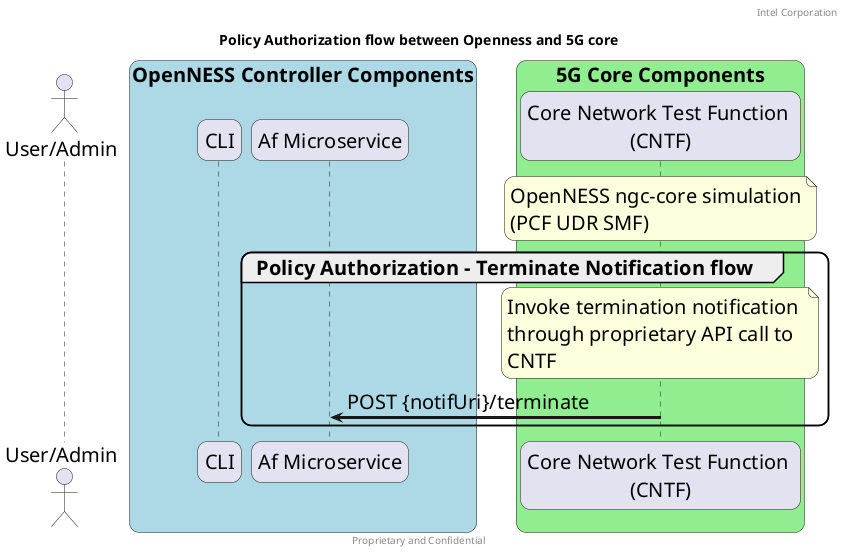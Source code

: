 @startuml
/' SPDX-License-Identifier: Apache-2.0
   Copyright (c) 2020 Intel Corporation
'/
skinparam monochrome false
skinparam roundcorner 20
skinparam defaultFontName "Intel Clear"
skinparam defaultFontSize 20
skinparam maxmessagesize 300
skinparam sequenceArrowThickness 3

header Intel Corporation
footer Proprietary and Confidential

title Policy Authorization flow between Openness and 5G core


actor "User/Admin" as user
participant "CLI" as CLI 
participant "Af Microservice" as AF 
participant "Core Network Test Function \n(CNTF)" as 5GC

box "OpenNESS Controller Components" #LightBlue
	participant CLI
    participant AF
end box

box "5G Core Components" #LightGreen
    participant 5GC
    note over 5GC 
        OpenNESS ngc-core simulation
        (PCF UDR SMF)
    end note
end box

group Policy Authorization - Terminate Notification flow
/'    user -> CLI : kubectl cnca policy-authorization patch <app-sessionId> -f <config.yml>
    CLI -> AF : /af/v1/policy-authorization/app-sessions/{appSessionId} PATCH
    AF -> 5GC : /npcf-policyauthorization/v1/app-sessions/{appSessionId} PATCH
    5GC -> 5GC : PolicyAuthorization_Stub
'/
    
    note over 5GC 
        Invoke termination notification 
        through proprietary API call to 
        CNTF
    end note
    5GC -> AF : POST {notifUri}/terminate
end
@enduml